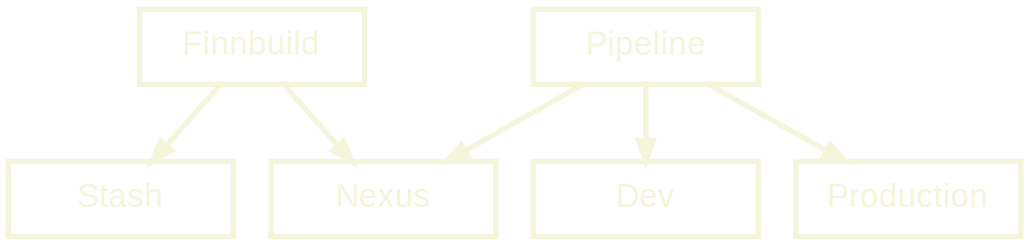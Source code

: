 digraph development {
  rankdir="TB"
  bgcolor="transparent"
  graph [overlap=false penwidth=2.5]
  node [color="#F5F5DC" fontcolor="#F5F5DC" fontname="Arial" shape="record" fontsize=16 fixedsize=true width=1.5 penwidth=2.5]
  edge [color="#F5F5DC" fontcolor="#F5F5DC" penwidth=2.5 overlap=false]

  "Finnbuild" -> "Stash"
  "Finnbuild" -> "Nexus"
  "Pipeline" -> "Nexus"
  "Pipeline" -> "Dev"
  "Pipeline" -> "Production"

}
